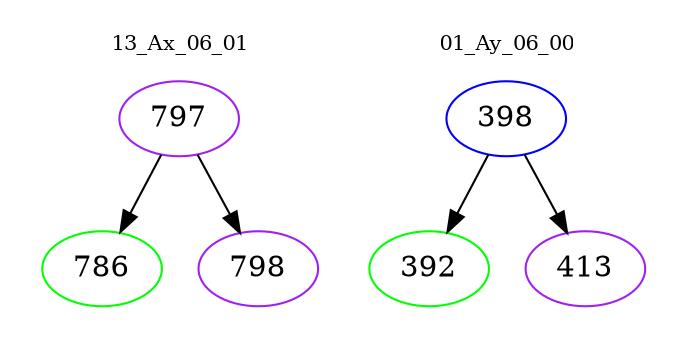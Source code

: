 digraph{
subgraph cluster_0 {
color = white
label = "13_Ax_06_01";
fontsize=10;
T0_797 [label="797", color="purple"]
T0_797 -> T0_786 [color="black"]
T0_786 [label="786", color="green"]
T0_797 -> T0_798 [color="black"]
T0_798 [label="798", color="purple"]
}
subgraph cluster_1 {
color = white
label = "01_Ay_06_00";
fontsize=10;
T1_398 [label="398", color="blue"]
T1_398 -> T1_392 [color="black"]
T1_392 [label="392", color="green"]
T1_398 -> T1_413 [color="black"]
T1_413 [label="413", color="purple"]
}
}
